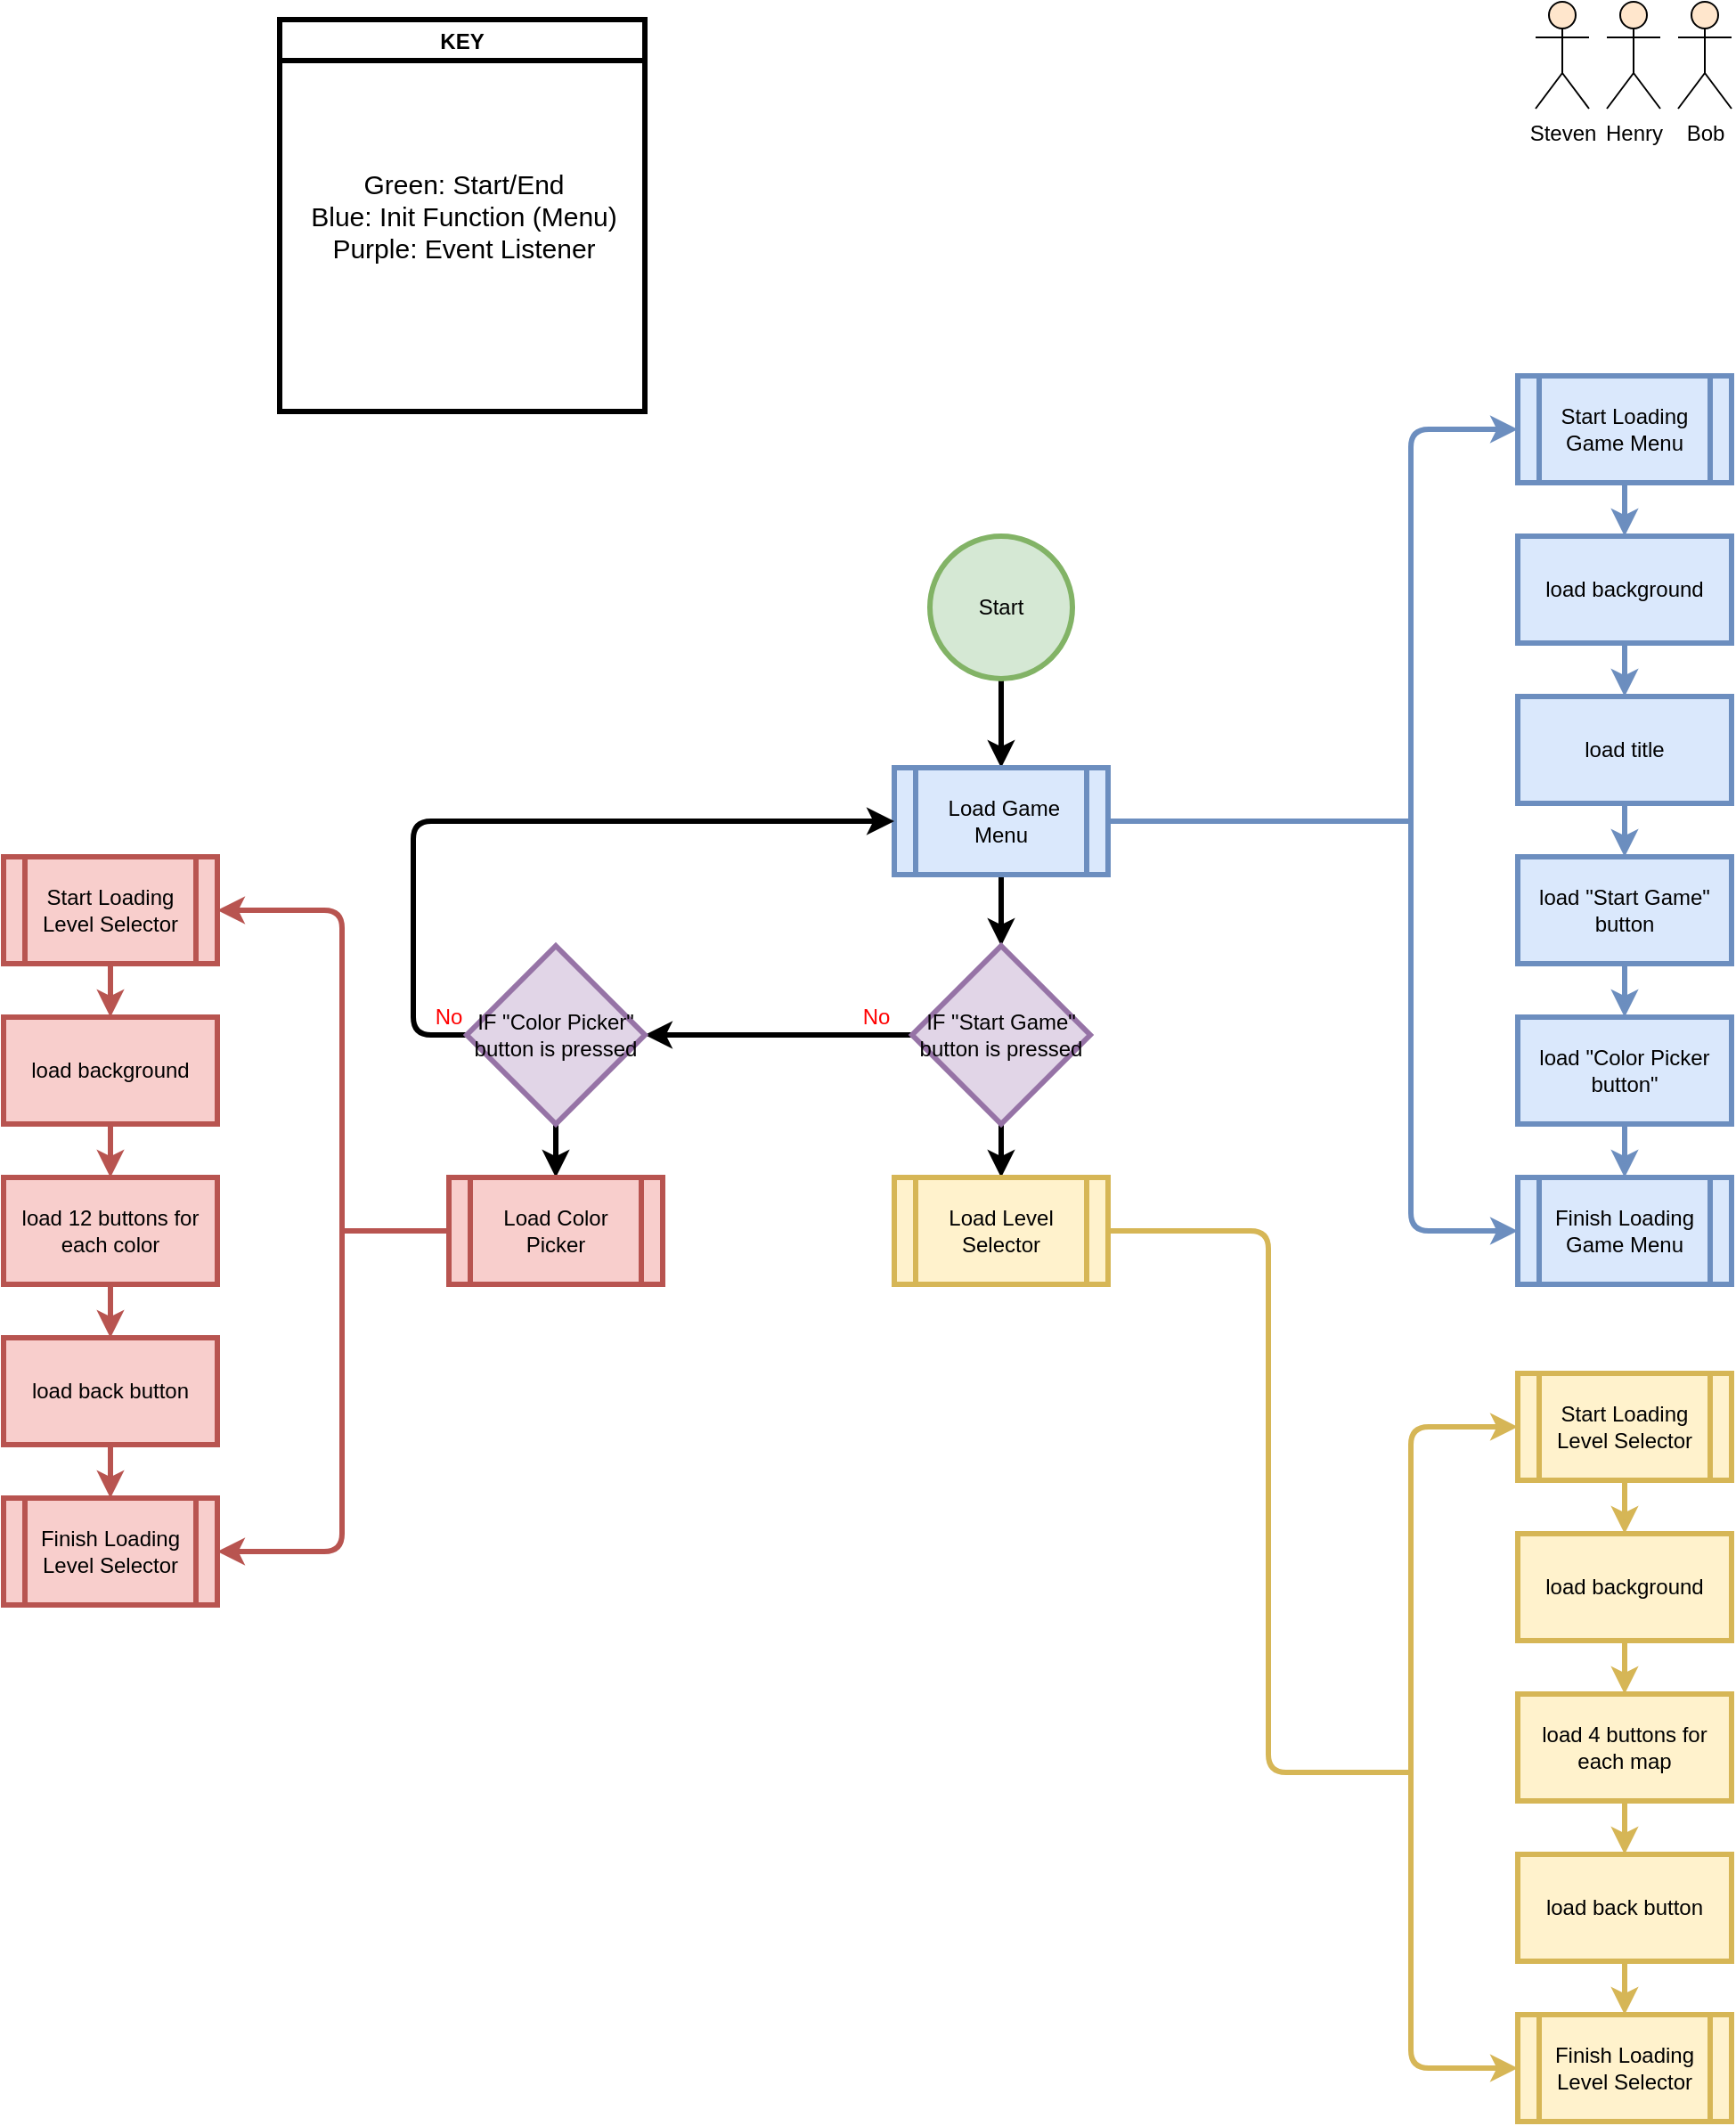 <mxfile version="15.3.1" type="github">
  <diagram id="sANR0Sa7Du-AlCgByeaL" name="Page-1">
    <mxGraphModel dx="2427" dy="777" grid="1" gridSize="10" guides="1" tooltips="1" connect="1" arrows="1" fold="1" page="1" pageScale="1" pageWidth="850" pageHeight="1100" math="0" shadow="0">
      <root>
        <mxCell id="0" />
        <mxCell id="1" parent="0" />
        <mxCell id="qH3xu6opcL6_kooswoq3-3" value="KEY" style="swimlane;strokeWidth=3;" parent="1" vertex="1">
          <mxGeometry x="15" y="20" width="205" height="220" as="geometry" />
        </mxCell>
        <mxCell id="JeuFTquh8uSQP2lj25kD-12" value="&lt;font style=&quot;font-size: 15px&quot;&gt;Green: Start/End&lt;br&gt;Blue: Init Function (Menu)&lt;br&gt;Purple: Event Listener&lt;br&gt;&lt;/font&gt;" style="text;html=1;align=center;verticalAlign=middle;resizable=0;points=[];autosize=1;strokeColor=none;fillColor=none;" parent="qH3xu6opcL6_kooswoq3-3" vertex="1">
          <mxGeometry x="7.5" y="85" width="190" height="50" as="geometry" />
        </mxCell>
        <mxCell id="fsFY9wsdsCtNqfY3CEtP-5" value="Bob" style="shape=umlActor;verticalLabelPosition=bottom;verticalAlign=top;html=1;fillColor=#ffe6cc;" parent="1" vertex="1">
          <mxGeometry x="800" y="10" width="30" height="60" as="geometry" />
        </mxCell>
        <mxCell id="ZbSbrt5vP9VM88DJlWoI-10" value="Henry" style="shape=umlActor;verticalLabelPosition=bottom;verticalAlign=top;html=1;fillColor=#ffe6cc;" parent="1" vertex="1">
          <mxGeometry x="760" y="10" width="30" height="60" as="geometry" />
        </mxCell>
        <mxCell id="yoXjjoeokbbWdY5fdKAf-7" style="edgeStyle=orthogonalEdgeStyle;rounded=1;orthogonalLoop=1;jettySize=auto;html=1;entryX=1.033;entryY=0.414;entryDx=0;entryDy=0;entryPerimeter=0;endArrow=classicThin;endFill=1;strokeWidth=5;exitX=1;exitY=0.5;exitDx=0;exitDy=0;" parent="1" edge="1">
          <mxGeometry relative="1" as="geometry">
            <Array as="points">
              <mxPoint x="790" y="625" />
              <mxPoint x="790" y="479" />
            </Array>
            <mxPoint x="753.96" y="478.98" as="targetPoint" />
          </mxGeometry>
        </mxCell>
        <mxCell id="8J_9ySokU6djVsE7Jo1Q-7" style="edgeStyle=orthogonalEdgeStyle;rounded=1;orthogonalLoop=1;jettySize=auto;html=1;entryX=0.5;entryY=0;entryDx=0;entryDy=0;strokeWidth=3;" parent="1" source="8J_9ySokU6djVsE7Jo1Q-1" target="8J_9ySokU6djVsE7Jo1Q-5" edge="1">
          <mxGeometry relative="1" as="geometry" />
        </mxCell>
        <mxCell id="8J_9ySokU6djVsE7Jo1Q-1" value="Start" style="ellipse;whiteSpace=wrap;html=1;aspect=fixed;strokeWidth=3;fillColor=#d5e8d4;strokeColor=#82b366;" parent="1" vertex="1">
          <mxGeometry x="380" y="310" width="80" height="80" as="geometry" />
        </mxCell>
        <mxCell id="JeuFTquh8uSQP2lj25kD-2" style="edgeStyle=orthogonalEdgeStyle;rounded=1;orthogonalLoop=1;jettySize=auto;html=1;entryX=0.5;entryY=0;entryDx=0;entryDy=0;entryPerimeter=0;strokeWidth=3;" parent="1" source="8J_9ySokU6djVsE7Jo1Q-5" target="JeuFTquh8uSQP2lj25kD-1" edge="1">
          <mxGeometry relative="1" as="geometry" />
        </mxCell>
        <mxCell id="JeuFTquh8uSQP2lj25kD-23" style="edgeStyle=orthogonalEdgeStyle;rounded=1;orthogonalLoop=1;jettySize=auto;html=1;startArrow=none;startFill=0;strokeWidth=3;endArrow=none;endFill=0;fillColor=#dae8fc;strokeColor=#6c8ebf;" parent="1" source="8J_9ySokU6djVsE7Jo1Q-5" edge="1">
          <mxGeometry relative="1" as="geometry">
            <mxPoint x="650" y="470" as="targetPoint" />
          </mxGeometry>
        </mxCell>
        <mxCell id="8J_9ySokU6djVsE7Jo1Q-5" value="&amp;nbsp;Load Game Menu" style="shape=process;whiteSpace=wrap;html=1;backgroundOutline=1;strokeWidth=3;fillColor=#dae8fc;strokeColor=#6c8ebf;" parent="1" vertex="1">
          <mxGeometry x="360" y="440" width="120" height="60" as="geometry" />
        </mxCell>
        <mxCell id="8J_9ySokU6djVsE7Jo1Q-14" style="edgeStyle=orthogonalEdgeStyle;rounded=1;orthogonalLoop=1;jettySize=auto;html=1;entryX=0.5;entryY=0;entryDx=0;entryDy=0;strokeWidth=3;fillColor=#dae8fc;strokeColor=#6c8ebf;" parent="1" source="8J_9ySokU6djVsE7Jo1Q-8" target="8J_9ySokU6djVsE7Jo1Q-13" edge="1">
          <mxGeometry relative="1" as="geometry" />
        </mxCell>
        <mxCell id="JeuFTquh8uSQP2lj25kD-21" style="edgeStyle=orthogonalEdgeStyle;rounded=1;orthogonalLoop=1;jettySize=auto;html=1;entryX=0;entryY=0.5;entryDx=0;entryDy=0;strokeWidth=3;startArrow=classic;startFill=1;fillColor=#dae8fc;strokeColor=#6c8ebf;" parent="1" source="8J_9ySokU6djVsE7Jo1Q-8" target="8J_9ySokU6djVsE7Jo1Q-9" edge="1">
          <mxGeometry relative="1" as="geometry">
            <Array as="points">
              <mxPoint x="650" y="250" />
              <mxPoint x="650" y="700" />
            </Array>
          </mxGeometry>
        </mxCell>
        <mxCell id="8J_9ySokU6djVsE7Jo1Q-8" value="Start Loading Game Menu" style="shape=process;whiteSpace=wrap;html=1;backgroundOutline=1;strokeWidth=3;fillColor=#dae8fc;strokeColor=#6c8ebf;" parent="1" vertex="1">
          <mxGeometry x="710" y="220" width="120" height="60" as="geometry" />
        </mxCell>
        <mxCell id="8J_9ySokU6djVsE7Jo1Q-9" value="Finish Loading Game Menu" style="shape=process;whiteSpace=wrap;html=1;backgroundOutline=1;strokeWidth=3;fillColor=#dae8fc;strokeColor=#6c8ebf;" parent="1" vertex="1">
          <mxGeometry x="710" y="670" width="120" height="60" as="geometry" />
        </mxCell>
        <mxCell id="8J_9ySokU6djVsE7Jo1Q-16" style="edgeStyle=orthogonalEdgeStyle;rounded=1;orthogonalLoop=1;jettySize=auto;html=1;entryX=0.5;entryY=0;entryDx=0;entryDy=0;strokeWidth=3;fillColor=#dae8fc;strokeColor=#6c8ebf;" parent="1" source="8J_9ySokU6djVsE7Jo1Q-10" target="8J_9ySokU6djVsE7Jo1Q-11" edge="1">
          <mxGeometry relative="1" as="geometry" />
        </mxCell>
        <mxCell id="8J_9ySokU6djVsE7Jo1Q-10" value="load title" style="rounded=0;whiteSpace=wrap;html=1;strokeWidth=3;fillColor=#dae8fc;strokeColor=#6c8ebf;" parent="1" vertex="1">
          <mxGeometry x="710" y="400" width="120" height="60" as="geometry" />
        </mxCell>
        <mxCell id="8J_9ySokU6djVsE7Jo1Q-17" style="edgeStyle=orthogonalEdgeStyle;rounded=1;orthogonalLoop=1;jettySize=auto;html=1;exitX=0.5;exitY=1;exitDx=0;exitDy=0;entryX=0.5;entryY=0;entryDx=0;entryDy=0;strokeWidth=3;fillColor=#dae8fc;strokeColor=#6c8ebf;" parent="1" source="8J_9ySokU6djVsE7Jo1Q-11" target="8J_9ySokU6djVsE7Jo1Q-12" edge="1">
          <mxGeometry relative="1" as="geometry" />
        </mxCell>
        <mxCell id="8J_9ySokU6djVsE7Jo1Q-11" value="load &quot;Start Game&quot; button" style="rounded=0;whiteSpace=wrap;html=1;strokeWidth=3;fillColor=#dae8fc;strokeColor=#6c8ebf;" parent="1" vertex="1">
          <mxGeometry x="710" y="490" width="120" height="60" as="geometry" />
        </mxCell>
        <mxCell id="8J_9ySokU6djVsE7Jo1Q-18" style="edgeStyle=orthogonalEdgeStyle;rounded=1;orthogonalLoop=1;jettySize=auto;html=1;exitX=0.5;exitY=1;exitDx=0;exitDy=0;entryX=0.5;entryY=0;entryDx=0;entryDy=0;strokeWidth=3;fillColor=#dae8fc;strokeColor=#6c8ebf;" parent="1" source="8J_9ySokU6djVsE7Jo1Q-12" target="8J_9ySokU6djVsE7Jo1Q-9" edge="1">
          <mxGeometry relative="1" as="geometry" />
        </mxCell>
        <mxCell id="8J_9ySokU6djVsE7Jo1Q-12" value="load &quot;Color Picker button&quot;" style="rounded=0;whiteSpace=wrap;html=1;strokeWidth=3;fillColor=#dae8fc;strokeColor=#6c8ebf;" parent="1" vertex="1">
          <mxGeometry x="710" y="580" width="120" height="60" as="geometry" />
        </mxCell>
        <mxCell id="8J_9ySokU6djVsE7Jo1Q-15" style="edgeStyle=orthogonalEdgeStyle;rounded=1;orthogonalLoop=1;jettySize=auto;html=1;entryX=0.5;entryY=0;entryDx=0;entryDy=0;strokeWidth=3;fillColor=#dae8fc;strokeColor=#6c8ebf;" parent="1" source="8J_9ySokU6djVsE7Jo1Q-13" target="8J_9ySokU6djVsE7Jo1Q-10" edge="1">
          <mxGeometry relative="1" as="geometry" />
        </mxCell>
        <mxCell id="8J_9ySokU6djVsE7Jo1Q-13" value="load background" style="rounded=0;whiteSpace=wrap;html=1;strokeWidth=3;fillColor=#dae8fc;strokeColor=#6c8ebf;" parent="1" vertex="1">
          <mxGeometry x="710" y="310" width="120" height="60" as="geometry" />
        </mxCell>
        <mxCell id="JeuFTquh8uSQP2lj25kD-4" style="edgeStyle=orthogonalEdgeStyle;rounded=1;orthogonalLoop=1;jettySize=auto;html=1;entryX=1;entryY=0.5;entryDx=0;entryDy=0;entryPerimeter=0;strokeWidth=3;exitX=1;exitY=1;exitDx=0;exitDy=0;" parent="1" source="JeuFTquh8uSQP2lj25kD-7" target="JeuFTquh8uSQP2lj25kD-3" edge="1">
          <mxGeometry relative="1" as="geometry">
            <mxPoint x="260" y="590" as="sourcePoint" />
            <Array as="points">
              <mxPoint x="330" y="590" />
              <mxPoint x="330" y="590" />
            </Array>
          </mxGeometry>
        </mxCell>
        <mxCell id="JeuFTquh8uSQP2lj25kD-13" style="edgeStyle=orthogonalEdgeStyle;rounded=1;orthogonalLoop=1;jettySize=auto;html=1;entryX=0.5;entryY=0;entryDx=0;entryDy=0;strokeWidth=3;" parent="1" source="JeuFTquh8uSQP2lj25kD-1" target="JeuFTquh8uSQP2lj25kD-8" edge="1">
          <mxGeometry relative="1" as="geometry" />
        </mxCell>
        <mxCell id="JeuFTquh8uSQP2lj25kD-1" value="IF &quot;Start Game&quot; button is pressed" style="strokeWidth=3;html=1;shape=mxgraph.flowchart.decision;whiteSpace=wrap;fillColor=#e1d5e7;strokeColor=#9673a6;align=center;" parent="1" vertex="1">
          <mxGeometry x="370" y="540" width="100" height="100" as="geometry" />
        </mxCell>
        <mxCell id="JeuFTquh8uSQP2lj25kD-5" style="edgeStyle=orthogonalEdgeStyle;rounded=1;orthogonalLoop=1;jettySize=auto;html=1;entryX=0;entryY=0.5;entryDx=0;entryDy=0;strokeWidth=3;exitX=0;exitY=0.5;exitDx=0;exitDy=0;exitPerimeter=0;" parent="1" source="JeuFTquh8uSQP2lj25kD-3" target="8J_9ySokU6djVsE7Jo1Q-5" edge="1">
          <mxGeometry relative="1" as="geometry">
            <mxPoint x="250" y="470" as="targetPoint" />
            <Array as="points">
              <mxPoint x="90" y="590" />
              <mxPoint x="90" y="470" />
            </Array>
          </mxGeometry>
        </mxCell>
        <mxCell id="JeuFTquh8uSQP2lj25kD-15" style="edgeStyle=orthogonalEdgeStyle;rounded=1;orthogonalLoop=1;jettySize=auto;html=1;entryX=0.5;entryY=0;entryDx=0;entryDy=0;strokeWidth=3;" parent="1" source="JeuFTquh8uSQP2lj25kD-3" target="JeuFTquh8uSQP2lj25kD-14" edge="1">
          <mxGeometry relative="1" as="geometry" />
        </mxCell>
        <mxCell id="JeuFTquh8uSQP2lj25kD-3" value="IF &quot;Color Picker&quot; button is pressed" style="strokeWidth=3;html=1;shape=mxgraph.flowchart.decision;whiteSpace=wrap;fillColor=#e1d5e7;strokeColor=#9673a6;" parent="1" vertex="1">
          <mxGeometry x="120" y="540" width="100" height="100" as="geometry" />
        </mxCell>
        <mxCell id="JeuFTquh8uSQP2lj25kD-6" value="&lt;font color=&quot;#ff0000&quot;&gt;No&lt;/font&gt;" style="text;html=1;strokeColor=none;fillColor=none;align=center;verticalAlign=middle;whiteSpace=wrap;rounded=0;" parent="1" vertex="1">
          <mxGeometry x="90" y="570" width="40" height="20" as="geometry" />
        </mxCell>
        <mxCell id="JeuFTquh8uSQP2lj25kD-7" value="&lt;font color=&quot;#ff0000&quot;&gt;No&lt;/font&gt;" style="text;html=1;strokeColor=none;fillColor=none;align=center;verticalAlign=middle;whiteSpace=wrap;rounded=0;" parent="1" vertex="1">
          <mxGeometry x="330" y="570" width="40" height="20" as="geometry" />
        </mxCell>
        <mxCell id="tRqa5wm3MVkCam_jeGLX-11" style="edgeStyle=orthogonalEdgeStyle;rounded=1;orthogonalLoop=1;jettySize=auto;html=1;strokeWidth=3;fillColor=#fff2cc;strokeColor=#d6b656;endArrow=none;endFill=0;" edge="1" parent="1" source="JeuFTquh8uSQP2lj25kD-8">
          <mxGeometry relative="1" as="geometry">
            <mxPoint x="650" y="1004" as="targetPoint" />
            <Array as="points">
              <mxPoint x="570" y="700" />
              <mxPoint x="570" y="1004" />
            </Array>
          </mxGeometry>
        </mxCell>
        <mxCell id="JeuFTquh8uSQP2lj25kD-8" value="Load Level Selector" style="shape=process;whiteSpace=wrap;html=1;backgroundOutline=1;strokeWidth=3;fillColor=#fff2cc;strokeColor=#d6b656;" parent="1" vertex="1">
          <mxGeometry x="360" y="670" width="120" height="60" as="geometry" />
        </mxCell>
        <mxCell id="tRqa5wm3MVkCam_jeGLX-23" style="edgeStyle=orthogonalEdgeStyle;rounded=1;orthogonalLoop=1;jettySize=auto;html=1;startArrow=none;startFill=0;endArrow=none;endFill=0;strokeWidth=3;fillColor=#f8cecc;strokeColor=#b85450;" edge="1" parent="1" source="JeuFTquh8uSQP2lj25kD-14">
          <mxGeometry relative="1" as="geometry">
            <mxPoint x="50" y="700" as="targetPoint" />
          </mxGeometry>
        </mxCell>
        <mxCell id="JeuFTquh8uSQP2lj25kD-14" value="Load Color Picker" style="shape=process;whiteSpace=wrap;html=1;backgroundOutline=1;strokeWidth=3;fillColor=#f8cecc;strokeColor=#b85450;" parent="1" vertex="1">
          <mxGeometry x="110" y="670" width="120" height="60" as="geometry" />
        </mxCell>
        <mxCell id="JeuFTquh8uSQP2lj25kD-28" value="Steven" style="shape=umlActor;verticalLabelPosition=bottom;verticalAlign=top;html=1;fillColor=#ffe6cc;" parent="1" vertex="1">
          <mxGeometry x="720" y="10" width="30" height="60" as="geometry" />
        </mxCell>
        <mxCell id="tRqa5wm3MVkCam_jeGLX-6" style="edgeStyle=orthogonalEdgeStyle;rounded=0;orthogonalLoop=1;jettySize=auto;html=1;entryX=0.5;entryY=0;entryDx=0;entryDy=0;strokeWidth=3;fillColor=#fff2cc;strokeColor=#d6b656;" edge="1" parent="1" source="tRqa5wm3MVkCam_jeGLX-1" target="tRqa5wm3MVkCam_jeGLX-3">
          <mxGeometry relative="1" as="geometry" />
        </mxCell>
        <mxCell id="tRqa5wm3MVkCam_jeGLX-1" value="Start Loading Level Selector" style="shape=process;whiteSpace=wrap;html=1;backgroundOutline=1;fillColor=#fff2cc;strokeColor=#d6b656;strokeWidth=3;" vertex="1" parent="1">
          <mxGeometry x="710" y="780" width="120" height="60" as="geometry" />
        </mxCell>
        <mxCell id="tRqa5wm3MVkCam_jeGLX-10" style="edgeStyle=orthogonalEdgeStyle;rounded=1;orthogonalLoop=1;jettySize=auto;html=1;entryX=0;entryY=0.5;entryDx=0;entryDy=0;strokeWidth=3;fillColor=#fff2cc;strokeColor=#d6b656;startArrow=classic;startFill=1;" edge="1" parent="1" source="tRqa5wm3MVkCam_jeGLX-2" target="tRqa5wm3MVkCam_jeGLX-1">
          <mxGeometry relative="1" as="geometry">
            <Array as="points">
              <mxPoint x="650" y="1170" />
              <mxPoint x="650" y="810" />
            </Array>
          </mxGeometry>
        </mxCell>
        <mxCell id="tRqa5wm3MVkCam_jeGLX-2" value="Finish Loading Level Selector" style="shape=process;whiteSpace=wrap;html=1;backgroundOutline=1;strokeWidth=3;fillColor=#fff2cc;strokeColor=#d6b656;" vertex="1" parent="1">
          <mxGeometry x="710" y="1140" width="120" height="60" as="geometry" />
        </mxCell>
        <mxCell id="tRqa5wm3MVkCam_jeGLX-7" style="edgeStyle=orthogonalEdgeStyle;rounded=0;orthogonalLoop=1;jettySize=auto;html=1;entryX=0.5;entryY=0;entryDx=0;entryDy=0;strokeWidth=3;fillColor=#fff2cc;strokeColor=#d6b656;" edge="1" parent="1" source="tRqa5wm3MVkCam_jeGLX-3" target="tRqa5wm3MVkCam_jeGLX-4">
          <mxGeometry relative="1" as="geometry" />
        </mxCell>
        <mxCell id="tRqa5wm3MVkCam_jeGLX-3" value="load background" style="rounded=0;whiteSpace=wrap;html=1;strokeWidth=3;fillColor=#fff2cc;strokeColor=#d6b656;" vertex="1" parent="1">
          <mxGeometry x="710" y="870" width="120" height="60" as="geometry" />
        </mxCell>
        <mxCell id="tRqa5wm3MVkCam_jeGLX-8" style="edgeStyle=orthogonalEdgeStyle;rounded=0;orthogonalLoop=1;jettySize=auto;html=1;entryX=0.5;entryY=0;entryDx=0;entryDy=0;strokeWidth=3;fillColor=#fff2cc;strokeColor=#d6b656;" edge="1" parent="1" source="tRqa5wm3MVkCam_jeGLX-4" target="tRqa5wm3MVkCam_jeGLX-5">
          <mxGeometry relative="1" as="geometry" />
        </mxCell>
        <mxCell id="tRqa5wm3MVkCam_jeGLX-4" value="load 4 buttons for each map" style="rounded=0;whiteSpace=wrap;html=1;strokeWidth=3;fillColor=#fff2cc;strokeColor=#d6b656;" vertex="1" parent="1">
          <mxGeometry x="710" y="960" width="120" height="60" as="geometry" />
        </mxCell>
        <mxCell id="tRqa5wm3MVkCam_jeGLX-9" style="edgeStyle=orthogonalEdgeStyle;rounded=0;orthogonalLoop=1;jettySize=auto;html=1;entryX=0.5;entryY=0;entryDx=0;entryDy=0;strokeWidth=3;fillColor=#fff2cc;strokeColor=#d6b656;" edge="1" parent="1" source="tRqa5wm3MVkCam_jeGLX-5" target="tRqa5wm3MVkCam_jeGLX-2">
          <mxGeometry relative="1" as="geometry" />
        </mxCell>
        <mxCell id="tRqa5wm3MVkCam_jeGLX-5" value="load back button" style="rounded=0;whiteSpace=wrap;html=1;strokeWidth=3;fillColor=#fff2cc;strokeColor=#d6b656;" vertex="1" parent="1">
          <mxGeometry x="710" y="1050" width="120" height="60" as="geometry" />
        </mxCell>
        <mxCell id="tRqa5wm3MVkCam_jeGLX-12" style="edgeStyle=orthogonalEdgeStyle;rounded=0;orthogonalLoop=1;jettySize=auto;html=1;entryX=0.5;entryY=0;entryDx=0;entryDy=0;strokeWidth=3;fillColor=#f8cecc;strokeColor=#b85450;" edge="1" parent="1" source="tRqa5wm3MVkCam_jeGLX-13" target="tRqa5wm3MVkCam_jeGLX-17">
          <mxGeometry relative="1" as="geometry" />
        </mxCell>
        <mxCell id="tRqa5wm3MVkCam_jeGLX-13" value="Start Loading Level Selector" style="shape=process;whiteSpace=wrap;html=1;backgroundOutline=1;fillColor=#f8cecc;strokeColor=#b85450;strokeWidth=3;" vertex="1" parent="1">
          <mxGeometry x="-140" y="490" width="120" height="60" as="geometry" />
        </mxCell>
        <mxCell id="tRqa5wm3MVkCam_jeGLX-14" style="edgeStyle=orthogonalEdgeStyle;rounded=1;orthogonalLoop=1;jettySize=auto;html=1;entryX=1;entryY=0.5;entryDx=0;entryDy=0;strokeWidth=3;fillColor=#f8cecc;strokeColor=#b85450;startArrow=classic;startFill=1;exitX=1;exitY=0.5;exitDx=0;exitDy=0;" edge="1" parent="1" source="tRqa5wm3MVkCam_jeGLX-15" target="tRqa5wm3MVkCam_jeGLX-13">
          <mxGeometry relative="1" as="geometry">
            <Array as="points">
              <mxPoint x="50" y="880" />
              <mxPoint x="50" y="520" />
            </Array>
          </mxGeometry>
        </mxCell>
        <mxCell id="tRqa5wm3MVkCam_jeGLX-15" value="Finish Loading Level Selector" style="shape=process;whiteSpace=wrap;html=1;backgroundOutline=1;strokeWidth=3;fillColor=#f8cecc;strokeColor=#b85450;" vertex="1" parent="1">
          <mxGeometry x="-140" y="850" width="120" height="60" as="geometry" />
        </mxCell>
        <mxCell id="tRqa5wm3MVkCam_jeGLX-16" style="edgeStyle=orthogonalEdgeStyle;rounded=0;orthogonalLoop=1;jettySize=auto;html=1;entryX=0.5;entryY=0;entryDx=0;entryDy=0;strokeWidth=3;fillColor=#f8cecc;strokeColor=#b85450;" edge="1" parent="1" source="tRqa5wm3MVkCam_jeGLX-17" target="tRqa5wm3MVkCam_jeGLX-19">
          <mxGeometry relative="1" as="geometry" />
        </mxCell>
        <mxCell id="tRqa5wm3MVkCam_jeGLX-17" value="load background" style="rounded=0;whiteSpace=wrap;html=1;strokeWidth=3;fillColor=#f8cecc;strokeColor=#b85450;" vertex="1" parent="1">
          <mxGeometry x="-140" y="580" width="120" height="60" as="geometry" />
        </mxCell>
        <mxCell id="tRqa5wm3MVkCam_jeGLX-18" style="edgeStyle=orthogonalEdgeStyle;rounded=0;orthogonalLoop=1;jettySize=auto;html=1;entryX=0.5;entryY=0;entryDx=0;entryDy=0;strokeWidth=3;fillColor=#f8cecc;strokeColor=#b85450;" edge="1" parent="1" source="tRqa5wm3MVkCam_jeGLX-19" target="tRqa5wm3MVkCam_jeGLX-21">
          <mxGeometry relative="1" as="geometry" />
        </mxCell>
        <mxCell id="tRqa5wm3MVkCam_jeGLX-19" value="load 12 buttons for each color" style="rounded=0;whiteSpace=wrap;html=1;strokeWidth=3;fillColor=#f8cecc;strokeColor=#b85450;" vertex="1" parent="1">
          <mxGeometry x="-140" y="670" width="120" height="60" as="geometry" />
        </mxCell>
        <mxCell id="tRqa5wm3MVkCam_jeGLX-20" style="edgeStyle=orthogonalEdgeStyle;rounded=0;orthogonalLoop=1;jettySize=auto;html=1;entryX=0.5;entryY=0;entryDx=0;entryDy=0;strokeWidth=3;fillColor=#f8cecc;strokeColor=#b85450;" edge="1" parent="1" source="tRqa5wm3MVkCam_jeGLX-21" target="tRqa5wm3MVkCam_jeGLX-15">
          <mxGeometry relative="1" as="geometry" />
        </mxCell>
        <mxCell id="tRqa5wm3MVkCam_jeGLX-21" value="load back button" style="rounded=0;whiteSpace=wrap;html=1;strokeWidth=3;fillColor=#f8cecc;strokeColor=#b85450;" vertex="1" parent="1">
          <mxGeometry x="-140" y="760" width="120" height="60" as="geometry" />
        </mxCell>
      </root>
    </mxGraphModel>
  </diagram>
</mxfile>
